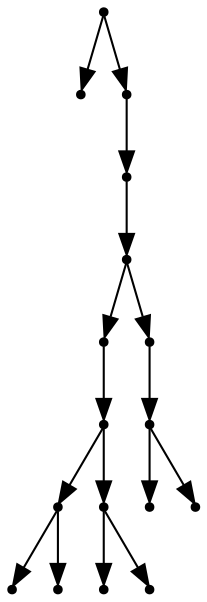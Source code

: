 digraph {
  16 [shape=point];
  0 [shape=point];
  15 [shape=point];
  14 [shape=point];
  13 [shape=point];
  8 [shape=point];
  7 [shape=point];
  3 [shape=point];
  1 [shape=point];
  2 [shape=point];
  6 [shape=point];
  4 [shape=point];
  5 [shape=point];
  12 [shape=point];
  11 [shape=point];
  9 [shape=point];
  10 [shape=point];
16 -> 0;
16 -> 15;
15 -> 14;
14 -> 13;
13 -> 8;
8 -> 7;
7 -> 3;
3 -> 1;
3 -> 2;
7 -> 6;
6 -> 4;
6 -> 5;
13 -> 12;
12 -> 11;
11 -> 9;
11 -> 10;
}
